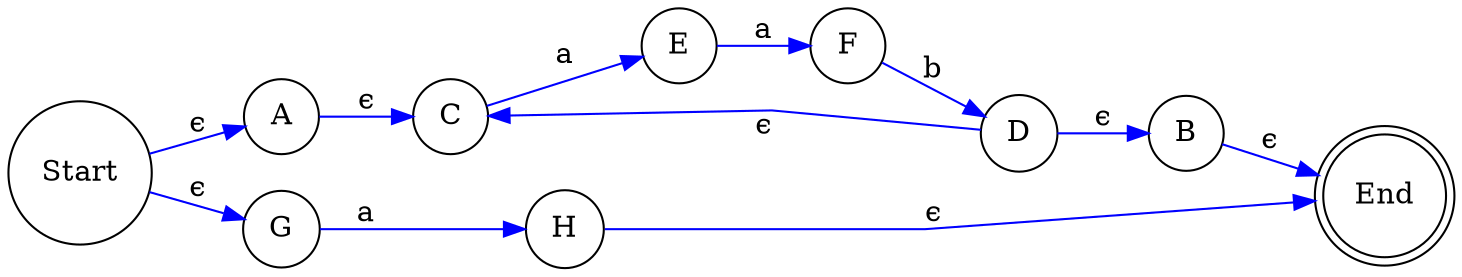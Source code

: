 digraph NFA{
  rankdir=LR;
  splines=false;
  node [shape=circle];
  edge [color=blue];
	C -> E [label=a];
	E -> F [label=a];
	F -> D [label=b];
	A -> C[label=ϵ];
	D -> B[label=ϵ];
	D -> C[label=ϵ];
	G -> H [label=a];
	Start -> A[label=ϵ];
	Start -> G[label=ϵ];
	B -> End[label=ϵ];
	H -> End[label=ϵ];
End [shape=doublecircle];}
